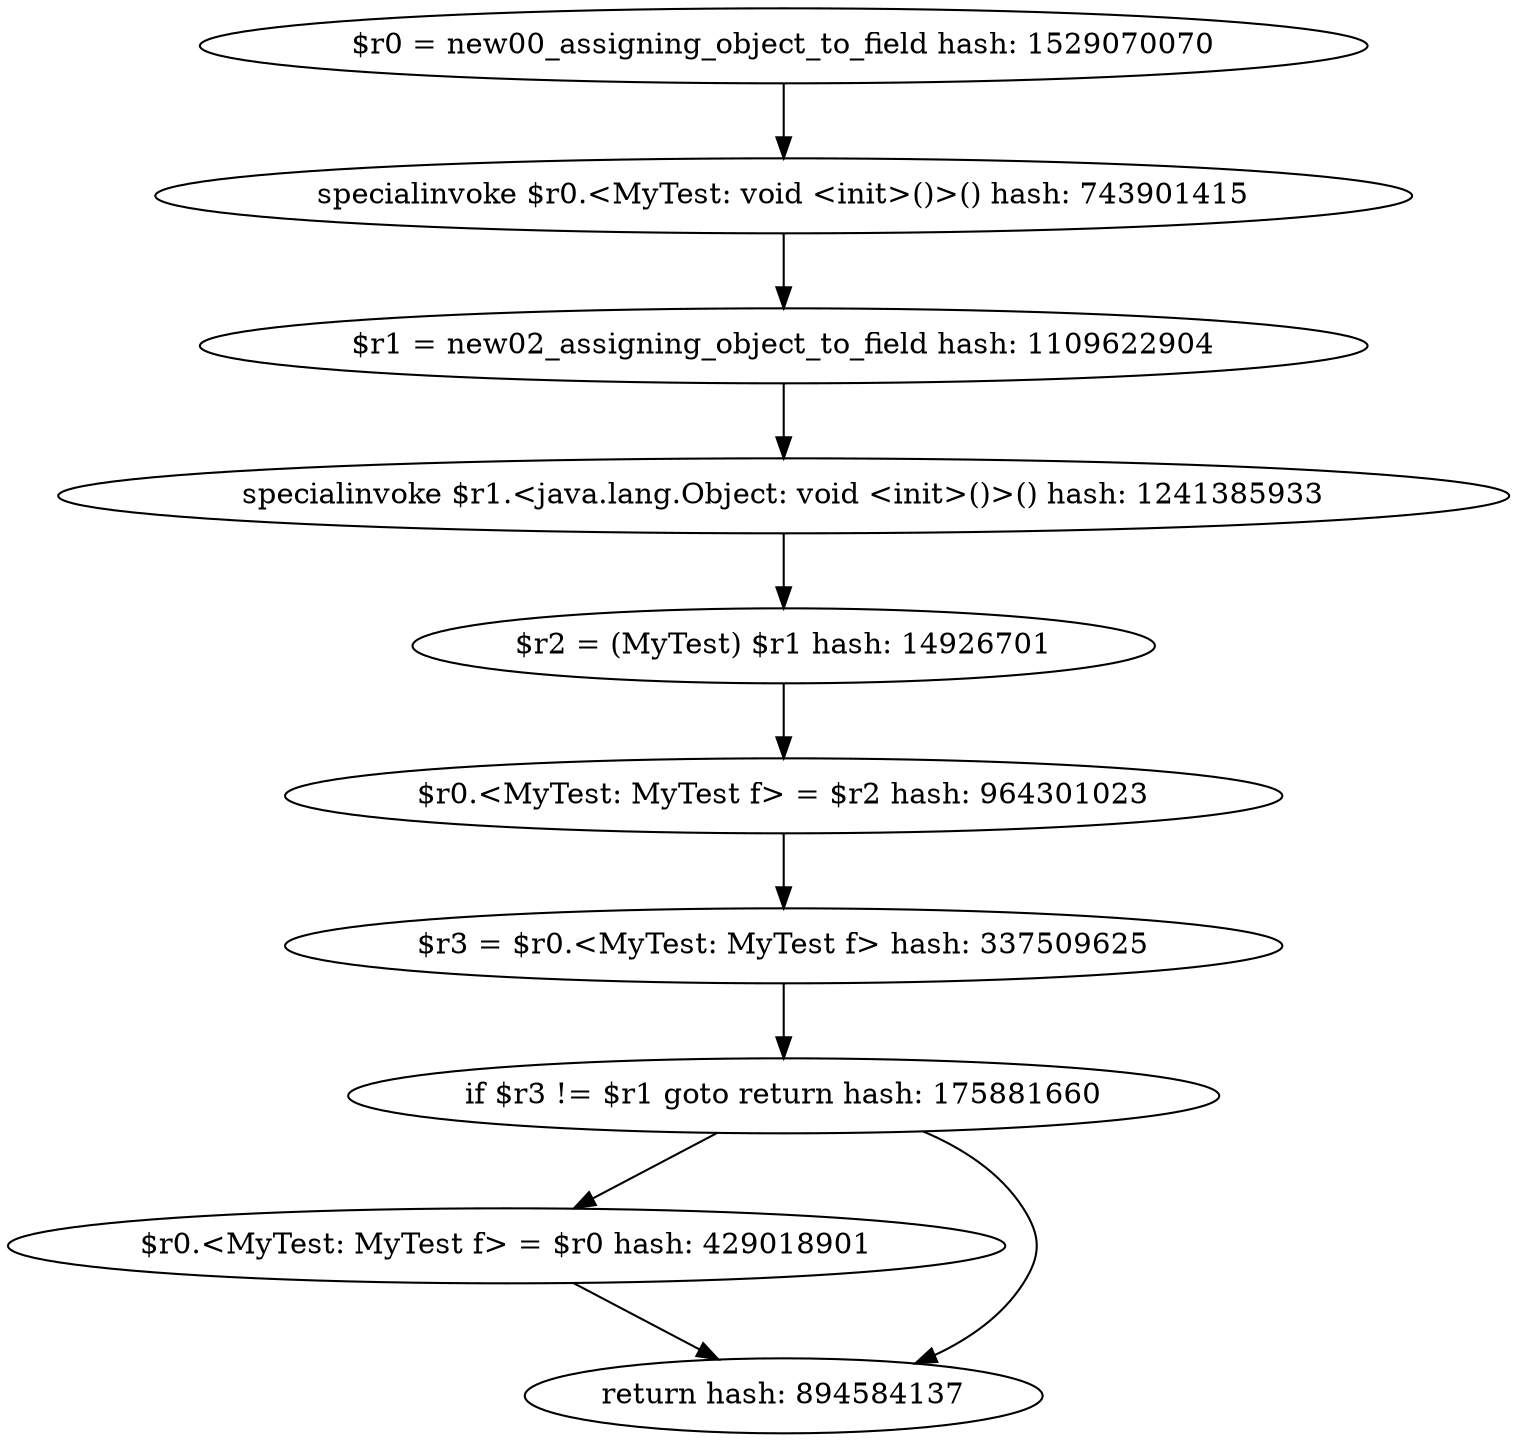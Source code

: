 digraph "./target2-mine/MyTest.assigning_object_to_field.intra.debug" {
    "$r0 = new00_assigning_object_to_field hash: 1529070070";
    "specialinvoke $r0.<MyTest: void <init>()>() hash: 743901415";
    "$r1 = new02_assigning_object_to_field hash: 1109622904";
    "specialinvoke $r1.<java.lang.Object: void <init>()>() hash: 1241385933";
    "$r2 = (MyTest) $r1 hash: 14926701";
    "$r0.<MyTest: MyTest f> = $r2 hash: 964301023";
    "$r3 = $r0.<MyTest: MyTest f> hash: 337509625";
    "if $r3 != $r1 goto return hash: 175881660";
    "$r0.<MyTest: MyTest f> = $r0 hash: 429018901";
    "return hash: 894584137";
    "$r0 = new00_assigning_object_to_field hash: 1529070070"->"specialinvoke $r0.<MyTest: void <init>()>() hash: 743901415";
    "specialinvoke $r0.<MyTest: void <init>()>() hash: 743901415"->"$r1 = new02_assigning_object_to_field hash: 1109622904";
    "$r1 = new02_assigning_object_to_field hash: 1109622904"->"specialinvoke $r1.<java.lang.Object: void <init>()>() hash: 1241385933";
    "specialinvoke $r1.<java.lang.Object: void <init>()>() hash: 1241385933"->"$r2 = (MyTest) $r1 hash: 14926701";
    "$r2 = (MyTest) $r1 hash: 14926701"->"$r0.<MyTest: MyTest f> = $r2 hash: 964301023";
    "$r0.<MyTest: MyTest f> = $r2 hash: 964301023"->"$r3 = $r0.<MyTest: MyTest f> hash: 337509625";
    "$r3 = $r0.<MyTest: MyTest f> hash: 337509625"->"if $r3 != $r1 goto return hash: 175881660";
    "if $r3 != $r1 goto return hash: 175881660"->"$r0.<MyTest: MyTest f> = $r0 hash: 429018901";
    "if $r3 != $r1 goto return hash: 175881660"->"return hash: 894584137";
    "$r0.<MyTest: MyTest f> = $r0 hash: 429018901"->"return hash: 894584137";
}
